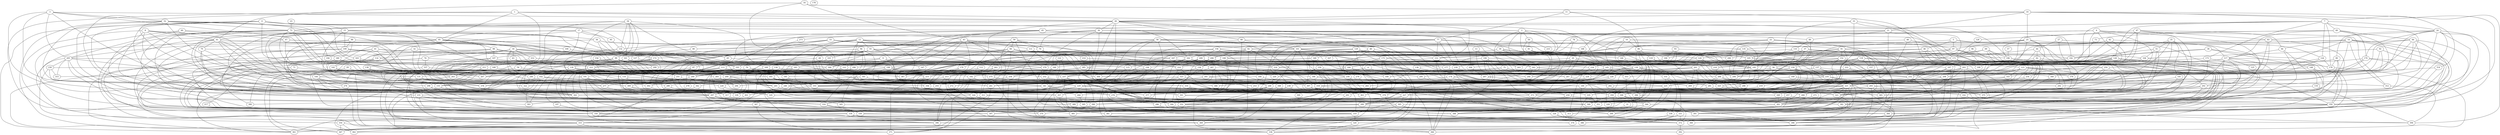 strict graph "gnp_random_graph(400,0.015)" {
0;
1;
2;
3;
4;
5;
6;
7;
8;
9;
10;
11;
12;
13;
14;
15;
16;
17;
18;
19;
20;
21;
22;
23;
24;
25;
26;
27;
28;
29;
30;
31;
32;
33;
34;
35;
36;
37;
38;
39;
40;
41;
42;
43;
44;
45;
46;
47;
48;
49;
50;
51;
52;
53;
54;
55;
56;
57;
58;
59;
60;
61;
62;
63;
64;
65;
66;
67;
68;
69;
70;
71;
72;
73;
74;
75;
76;
77;
78;
79;
80;
81;
82;
83;
84;
85;
86;
87;
88;
89;
90;
91;
92;
93;
94;
95;
96;
97;
98;
99;
100;
101;
102;
103;
104;
105;
106;
107;
108;
109;
110;
111;
112;
113;
114;
115;
116;
117;
118;
119;
120;
121;
122;
123;
124;
125;
126;
127;
128;
129;
130;
131;
132;
133;
134;
135;
136;
137;
138;
139;
140;
141;
142;
143;
144;
145;
146;
147;
148;
149;
150;
151;
152;
153;
154;
155;
156;
157;
158;
159;
160;
161;
162;
163;
164;
165;
166;
167;
168;
169;
170;
171;
172;
173;
174;
175;
176;
177;
178;
179;
180;
181;
182;
183;
184;
185;
186;
187;
188;
189;
190;
191;
192;
193;
194;
195;
196;
197;
198;
199;
200;
201;
202;
203;
204;
205;
206;
207;
208;
209;
210;
211;
212;
213;
214;
215;
216;
217;
218;
219;
220;
221;
222;
223;
224;
225;
226;
227;
228;
229;
230;
231;
232;
233;
234;
235;
236;
237;
238;
239;
240;
241;
242;
243;
244;
245;
246;
247;
248;
249;
250;
251;
252;
253;
254;
255;
256;
257;
258;
259;
260;
261;
262;
263;
264;
265;
266;
267;
268;
269;
270;
271;
272;
273;
274;
275;
276;
277;
278;
279;
280;
281;
282;
283;
284;
285;
286;
287;
288;
289;
290;
291;
292;
293;
294;
295;
296;
297;
298;
299;
300;
301;
302;
303;
304;
305;
306;
307;
308;
309;
310;
311;
312;
313;
314;
315;
316;
317;
318;
319;
320;
321;
322;
323;
324;
325;
326;
327;
328;
329;
330;
331;
332;
333;
334;
335;
336;
337;
338;
339;
340;
341;
342;
343;
344;
345;
346;
347;
348;
349;
350;
351;
352;
353;
354;
355;
356;
357;
358;
359;
360;
361;
362;
363;
364;
365;
366;
367;
368;
369;
370;
371;
372;
373;
374;
375;
376;
377;
378;
379;
380;
381;
382;
383;
384;
385;
386;
387;
388;
389;
390;
391;
392;
393;
394;
395;
396;
397;
398;
399;
0 -- 161  [is_available=True, prob="1.0"];
0 -- 162  [is_available=True, prob="0.535656143039"];
0 -- 196  [is_available=True, prob="0.370843154913"];
0 -- 289  [is_available=True, prob="0.331296385799"];
0 -- 361  [is_available=True, prob="0.797617072117"];
0 -- 45  [is_available=True, prob="0.927201790088"];
0 -- 15  [is_available=True, prob="1.0"];
0 -- 356  [is_available=True, prob="0.274618769885"];
0 -- 316  [is_available=True, prob="0.553152959201"];
0 -- 317  [is_available=True, prob="0.578761350118"];
1 -- 358  [is_available=True, prob="1.0"];
1 -- 85  [is_available=True, prob="0.879244005"];
1 -- 343  [is_available=True, prob="0.708305149064"];
1 -- 153  [is_available=True, prob="0.06283868016"];
1 -- 26  [is_available=True, prob="0.900848719246"];
1 -- 380  [is_available=True, prob="0.133842869326"];
2 -- 195  [is_available=True, prob="0.710201206913"];
2 -- 327  [is_available=True, prob="0.593177185096"];
2 -- 75  [is_available=True, prob="1.0"];
2 -- 177  [is_available=True, prob="0.720854154175"];
2 -- 50  [is_available=True, prob="0.730349051402"];
2 -- 183  [is_available=True, prob="0.405262182243"];
2 -- 184  [is_available=True, prob="0.353587310505"];
2 -- 331  [is_available=True, prob="1.0"];
2 -- 346  [is_available=True, prob="0.415060855665"];
3 -- 297  [is_available=True, prob="0.0701515446953"];
3 -- 267  [is_available=True, prob="0.313261377336"];
3 -- 205  [is_available=True, prob="0.67573773391"];
3 -- 52  [is_available=True, prob="0.176105676555"];
3 -- 377  [is_available=True, prob="0.0859771420545"];
3 -- 26  [is_available=True, prob="1.0"];
3 -- 284  [is_available=True, prob="0.390135741986"];
4 -- 225  [is_available=True, prob="1.0"];
4 -- 355  [is_available=True, prob="1.0"];
4 -- 132  [is_available=True, prob="0.543493173425"];
4 -- 199  [is_available=True, prob="1.0"];
4 -- 312  [is_available=True, prob="0.12538426933"];
4 -- 153  [is_available=True, prob="0.765907783438"];
4 -- 58  [is_available=True, prob="1.0"];
4 -- 186  [is_available=True, prob="0.155728575169"];
5 -- 97  [is_available=True, prob="0.672719395907"];
5 -- 195  [is_available=True, prob="0.796655616566"];
5 -- 124  [is_available=True, prob="1.0"];
5 -- 46  [is_available=True, prob="0.760229755825"];
5 -- 391  [is_available=True, prob="0.886969226974"];
6 -- 241  [is_available=True, prob="0.389984831584"];
6 -- 174  [is_available=True, prob="0.0447637689808"];
7 -- 128  [is_available=True, prob="0.343619621272"];
7 -- 240  [is_available=True, prob="0.703132243338"];
7 -- 188  [is_available=True, prob="0.122453495027"];
7 -- 173  [is_available=True, prob="1.0"];
7 -- 176  [is_available=True, prob="0.482752610273"];
7 -- 49  [is_available=True, prob="0.148328672084"];
7 -- 307  [is_available=True, prob="0.632240352658"];
7 -- 24  [is_available=True, prob="0.920132106492"];
7 -- 124  [is_available=True, prob="1.0"];
8 -- 131  [is_available=True, prob="0.475136487592"];
8 -- 264  [is_available=True, prob="1.0"];
8 -- 297  [is_available=True, prob="0.96378883712"];
8 -- 334  [is_available=True, prob="1.0"];
8 -- 306  [is_available=True, prob="0.923607836922"];
8 -- 275  [is_available=True, prob="1.0"];
8 -- 61  [is_available=True, prob="0.674872286859"];
9 -- 281  [is_available=True, prob="1.0"];
9 -- 266  [is_available=True, prob="0.897564014575"];
9 -- 147  [is_available=True, prob="1.0"];
9 -- 223  [is_available=True, prob="0.1504304618"];
10 -- 351  [is_available=True, prob="0.279212983014"];
10 -- 203  [is_available=True, prob="1.0"];
10 -- 294  [is_available=True, prob="0.610802357978"];
10 -- 86  [is_available=True, prob="0.953435876889"];
10 -- 303  [is_available=True, prob="1.0"];
11 -- 26  [is_available=True, prob="1.0"];
11 -- 203  [is_available=True, prob="0.508210291378"];
11 -- 77  [is_available=True, prob="1.0"];
11 -- 86  [is_available=True, prob="0.585833630467"];
12 -- 261  [is_available=True, prob="1.0"];
12 -- 262  [is_available=True, prob="0.265106896029"];
12 -- 296  [is_available=True, prob="0.826828880956"];
12 -- 171  [is_available=True, prob="0.256350071313"];
12 -- 370  [is_available=True, prob="0.665794070587"];
12 -- 369  [is_available=True, prob="1.0"];
12 -- 82  [is_available=True, prob="0.479183478844"];
12 -- 55  [is_available=True, prob="0.357096466432"];
12 -- 121  [is_available=True, prob="1.0"];
12 -- 318  [is_available=True, prob="0.347930511387"];
13 -- 272  [is_available=True, prob="0.303195217103"];
13 -- 106  [is_available=True, prob="0.865509039488"];
14 -- 64  [is_available=True, prob="0.697092274215"];
14 -- 167  [is_available=True, prob="0.656953675451"];
14 -- 398  [is_available=True, prob="0.141891020089"];
14 -- 208  [is_available=True, prob="0.50464497756"];
14 -- 370  [is_available=True, prob="0.20776865222"];
14 -- 308  [is_available=True, prob="1.0"];
14 -- 312  [is_available=True, prob="0.906533215132"];
14 -- 285  [is_available=True, prob="0.99426067137"];
14 -- 350  [is_available=True, prob="1.0"];
15 -- 36  [is_available=True, prob="0.302646594596"];
15 -- 298  [is_available=True, prob="0.702145323941"];
15 -- 139  [is_available=True, prob="0.937948187027"];
15 -- 109  [is_available=True, prob="0.449123422539"];
15 -- 237  [is_available=True, prob="0.0682540231914"];
15 -- 276  [is_available=True, prob="1.0"];
15 -- 324  [is_available=True, prob="1.0"];
15 -- 255  [is_available=True, prob="1.0"];
16 -- 43  [is_available=True, prob="0.107141507817"];
16 -- 266  [is_available=True, prob="0.837888654958"];
16 -- 19  [is_available=True, prob="1.0"];
16 -- 61  [is_available=True, prob="1.0"];
17 -- 138  [is_available=True, prob="0.521211340332"];
17 -- 276  [is_available=True, prob="0.0457033678957"];
17 -- 374  [is_available=True, prob="0.927616430894"];
17 -- 218  [is_available=True, prob="0.433458590212"];
17 -- 155  [is_available=True, prob="0.313954706772"];
17 -- 58  [is_available=True, prob="0.727758126907"];
17 -- 95  [is_available=True, prob="0.223505021048"];
18 -- 164  [is_available=True, prob="1.0"];
18 -- 244  [is_available=True, prob="0.605094428053"];
18 -- 348  [is_available=True, prob="0.487362446947"];
18 -- 74  [is_available=True, prob="0.439552967625"];
18 -- 206  [is_available=True, prob="0.905812056054"];
18 -- 367  [is_available=True, prob="0.979333542754"];
18 -- 240  [is_available=True, prob="0.194103922539"];
18 -- 212  [is_available=True, prob="0.726006482194"];
18 -- 217  [is_available=True, prob="1.0"];
18 -- 220  [is_available=True, prob="0.953485463177"];
18 -- 63  [is_available=True, prob="0.125487196307"];
19 -- 394  [is_available=True, prob="1.0"];
19 -- 21  [is_available=True, prob="0.226427350448"];
19 -- 25  [is_available=True, prob="0.646646725262"];
19 -- 26  [is_available=True, prob="1.0"];
19 -- 314  [is_available=True, prob="1.0"];
19 -- 382  [is_available=True, prob="0.582978847412"];
20 -- 224  [is_available=True, prob="0.505689794583"];
20 -- 198  [is_available=True, prob="0.438547478767"];
20 -- 238  [is_available=True, prob="0.356367058404"];
20 -- 306  [is_available=True, prob="1.0"];
20 -- 56  [is_available=True, prob="0.957042067455"];
20 -- 255  [is_available=True, prob="0.972444039453"];
21 -- 192  [is_available=True, prob="1.0"];
21 -- 162  [is_available=True, prob="1.0"];
21 -- 294  [is_available=True, prob="0.900020509324"];
21 -- 266  [is_available=True, prob="0.391566996392"];
21 -- 341  [is_available=True, prob="1.0"];
21 -- 89  [is_available=True, prob="0.878176044815"];
22 -- 193  [is_available=True, prob="0.482360188135"];
22 -- 290  [is_available=True, prob="0.462645296827"];
22 -- 174  [is_available=True, prob="0.586204265845"];
22 -- 82  [is_available=True, prob="0.650618598602"];
22 -- 157  [is_available=True, prob="0.962349353802"];
22 -- 286  [is_available=True, prob="0.0945362978631"];
22 -- 159  [is_available=True, prob="1.0"];
23 -- 72  [is_available=True, prob="1.0"];
24 -- 384  [is_available=True, prob="0.204662841419"];
24 -- 227  [is_available=True, prob="0.888735363224"];
24 -- 170  [is_available=True, prob="0.872139925409"];
24 -- 274  [is_available=True, prob="0.0679234169276"];
24 -- 83  [is_available=True, prob="1.0"];
24 -- 90  [is_available=True, prob="0.624768154248"];
24 -- 349  [is_available=True, prob="0.849595810796"];
24 -- 350  [is_available=True, prob="1.0"];
24 -- 351  [is_available=True, prob="0.302596055817"];
25 -- 97  [is_available=True, prob="1.0"];
25 -- 196  [is_available=True, prob="0.810574493458"];
25 -- 232  [is_available=True, prob="0.420019395076"];
25 -- 332  [is_available=True, prob="0.246208396125"];
25 -- 146  [is_available=True, prob="1.0"];
25 -- 249  [is_available=True, prob="0.986836363238"];
25 -- 382  [is_available=True, prob="0.409865146581"];
26 -- 68  [is_available=True, prob="1.0"];
26 -- 40  [is_available=True, prob="0.914657843762"];
26 -- 356  [is_available=True, prob="0.642553518864"];
26 -- 364  [is_available=True, prob="0.250417511183"];
26 -- 335  [is_available=True, prob="0.820544262827"];
26 -- 145  [is_available=True, prob="0.763607817675"];
26 -- 281  [is_available=True, prob="1.0"];
26 -- 61  [is_available=True, prob="1.0"];
26 -- 30  [is_available=True, prob="0.80585173194"];
27 -- 44  [is_available=True, prob="1.0"];
27 -- 117  [is_available=True, prob="0.732942627352"];
27 -- 390  [is_available=True, prob="0.525457814169"];
28 -- 113  [is_available=True, prob="0.360716397201"];
28 -- 307  [is_available=True, prob="0.466818444223"];
28 -- 261  [is_available=True, prob="1.0"];
29 -- 283  [is_available=True, prob="0.513775597952"];
29 -- 267  [is_available=True, prob="0.515152596065"];
29 -- 358  [is_available=True, prob="0.313504331175"];
30 -- 70  [is_available=True, prob="0.219971191978"];
30 -- 171  [is_available=True, prob="1.0"];
30 -- 237  [is_available=True, prob="0.74302118866"];
30 -- 270  [is_available=True, prob="1.0"];
30 -- 273  [is_available=True, prob="0.309218021875"];
30 -- 86  [is_available=True, prob="1.0"];
30 -- 249  [is_available=True, prob="0.636809711781"];
30 -- 89  [is_available=True, prob="0.469282515225"];
31 -- 370  [is_available=True, prob="0.181180195155"];
32 -- 155  [is_available=True, prob="0.985126380419"];
32 -- 237  [is_available=True, prob="0.990566927281"];
32 -- 127  [is_available=True, prob="0.475807258204"];
33 -- 385  [is_available=True, prob="0.216301688534"];
33 -- 363  [is_available=True, prob="0.36577228127"];
33 -- 277  [is_available=True, prob="1.0"];
33 -- 45  [is_available=True, prob="1.0"];
33 -- 143  [is_available=True, prob="0.755614378982"];
34 -- 65  [is_available=True, prob="1.0"];
34 -- 99  [is_available=True, prob="0.871680250193"];
34 -- 132  [is_available=True, prob="0.646273227181"];
34 -- 165  [is_available=True, prob="0.0728143878638"];
34 -- 72  [is_available=True, prob="0.701098526709"];
34 -- 169  [is_available=True, prob="0.64861164097"];
34 -- 387  [is_available=True, prob="0.318566979959"];
34 -- 341  [is_available=True, prob="0.067681543119"];
34 -- 329  [is_available=True, prob="1.0"];
35 -- 259  [is_available=True, prob="0.166410682356"];
35 -- 264  [is_available=True, prob="0.756029109099"];
35 -- 141  [is_available=True, prob="0.325319267784"];
35 -- 51  [is_available=True, prob="0.47110335676"];
35 -- 349  [is_available=True, prob="0.751001498989"];
35 -- 159  [is_available=True, prob="0.358571466627"];
36 -- 101  [is_available=True, prob="1.0"];
36 -- 231  [is_available=True, prob="0.80490932148"];
36 -- 270  [is_available=True, prob="0.501210008551"];
36 -- 186  [is_available=True, prob="0.973587695522"];
36 -- 188  [is_available=True, prob="0.263278599721"];
37 -- 128  [is_available=True, prob="0.0200473549764"];
37 -- 195  [is_available=True, prob="0.893521216227"];
37 -- 202  [is_available=True, prob="0.833863639492"];
37 -- 151  [is_available=True, prob="0.082977676738"];
37 -- 333  [is_available=True, prob="0.0667394836775"];
37 -- 243  [is_available=True, prob="0.300169460376"];
37 -- 247  [is_available=True, prob="0.451972864639"];
38 -- 56  [is_available=True, prob="1.0"];
38 -- 192  [is_available=True, prob="0.378555550873"];
38 -- 148  [is_available=True, prob="1.0"];
38 -- 313  [is_available=True, prob="0.550654894774"];
39 -- 120  [is_available=True, prob="0.176686789232"];
39 -- 249  [is_available=True, prob="0.561106535457"];
39 -- 227  [is_available=True, prob="0.765272406857"];
39 -- 244  [is_available=True, prob="0.0676871100378"];
39 -- 235  [is_available=True, prob="0.398067037005"];
40 -- 166  [is_available=True, prob="1.0"];
40 -- 140  [is_available=True, prob="0.815915917668"];
40 -- 175  [is_available=True, prob="0.997711749728"];
40 -- 338  [is_available=True, prob="0.502573577262"];
40 -- 245  [is_available=True, prob="0.0752644907959"];
40 -- 153  [is_available=True, prob="0.287930849642"];
41 -- 163  [is_available=True, prob="0.582760329085"];
41 -- 167  [is_available=True, prob="0.304683259359"];
41 -- 266  [is_available=True, prob="0.783035149491"];
41 -- 313  [is_available=True, prob="0.111870108472"];
41 -- 249  [is_available=True, prob="1.0"];
41 -- 380  [is_available=True, prob="0.318111102497"];
42 -- 304  [is_available=True, prob="0.410796811914"];
42 -- 376  [is_available=True, prob="1.0"];
42 -- 218  [is_available=True, prob="0.861142239281"];
42 -- 91  [is_available=True, prob="1.0"];
43 -- 272  [is_available=True, prob="1.0"];
43 -- 290  [is_available=True, prob="1.0"];
43 -- 387  [is_available=True, prob="0.624414000006"];
43 -- 324  [is_available=True, prob="0.818853789792"];
43 -- 111  [is_available=True, prob="0.469711088515"];
43 -- 345  [is_available=True, prob="0.994831118099"];
43 -- 281  [is_available=True, prob="1.0"];
43 -- 316  [is_available=True, prob="0.316358020107"];
44 -- 321  [is_available=True, prob="0.842497141518"];
44 -- 364  [is_available=True, prob="0.459059673031"];
44 -- 171  [is_available=True, prob="0.545319922303"];
44 -- 62  [is_available=True, prob="0.909906011986"];
45 -- 195  [is_available=True, prob="0.689315550576"];
45 -- 260  [is_available=True, prob="0.787321434889"];
45 -- 294  [is_available=True, prob="1.0"];
45 -- 204  [is_available=True, prob="0.354351796349"];
45 -- 77  [is_available=True, prob="0.659736414336"];
45 -- 276  [is_available=True, prob="0.880854962362"];
45 -- 87  [is_available=True, prob="0.366729577399"];
45 -- 346  [is_available=True, prob="1.0"];
46 -- 352  [is_available=True, prob="0.687554624543"];
46 -- 290  [is_available=True, prob="1.0"];
46 -- 105  [is_available=True, prob="0.071255274685"];
46 -- 234  [is_available=True, prob="0.182335222181"];
46 -- 335  [is_available=True, prob="0.65090999614"];
46 -- 123  [is_available=True, prob="0.983935817747"];
47 -- 64  [is_available=True, prob="0.446837471864"];
47 -- 143  [is_available=True, prob="0.715877190821"];
47 -- 83  [is_available=True, prob="1.0"];
47 -- 244  [is_available=True, prob="0.217716152876"];
47 -- 220  [is_available=True, prob="0.708994300181"];
47 -- 317  [is_available=True, prob="0.56272707149"];
47 -- 126  [is_available=True, prob="0.978823160568"];
48 -- 97  [is_available=True, prob="0.513216296669"];
48 -- 189  [is_available=True, prob="1.0"];
48 -- 193  [is_available=True, prob="0.382708209092"];
49 -- 73  [is_available=True, prob="0.275727290727"];
49 -- 170  [is_available=True, prob="0.699829057702"];
49 -- 210  [is_available=True, prob="0.702886091261"];
49 -- 84  [is_available=True, prob="0.784755831058"];
49 -- 117  [is_available=True, prob="0.0764441490319"];
49 -- 221  [is_available=True, prob="0.364901783517"];
50 -- 328  [is_available=True, prob="0.389216170887"];
50 -- 81  [is_available=True, prob="0.308237699111"];
50 -- 233  [is_available=True, prob="0.345824081897"];
51 -- 104  [is_available=True, prob="1.0"];
51 -- 192  [is_available=True, prob="0.34649256959"];
51 -- 260  [is_available=True, prob="0.695070578909"];
51 -- 365  [is_available=True, prob="0.495013977093"];
52 -- 194  [is_available=True, prob="0.0553050205143"];
52 -- 72  [is_available=True, prob="0.56442421936"];
52 -- 362  [is_available=True, prob="0.593180389463"];
52 -- 163  [is_available=True, prob="0.587091674949"];
52 -- 341  [is_available=True, prob="0.896842135772"];
52 -- 246  [is_available=True, prob="0.50237589077"];
52 -- 220  [is_available=True, prob="0.85740707921"];
52 -- 373  [is_available=True, prob="1.0"];
53 -- 70  [is_available=True, prob="0.442204680783"];
53 -- 136  [is_available=True, prob="0.893128096709"];
53 -- 329  [is_available=True, prob="1.0"];
53 -- 270  [is_available=True, prob="0.53123730402"];
53 -- 304  [is_available=True, prob="0.987061975286"];
53 -- 361  [is_available=True, prob="1.0"];
53 -- 378  [is_available=True, prob="0.400324276392"];
53 -- 287  [is_available=True, prob="1.0"];
54 -- 333  [is_available=True, prob="0.368362419357"];
54 -- 110  [is_available=True, prob="0.973065170818"];
55 -- 324  [is_available=True, prob="0.755165751903"];
55 -- 295  [is_available=True, prob="0.486282903416"];
55 -- 393  [is_available=True, prob="0.118770492527"];
55 -- 107  [is_available=True, prob="1.0"];
55 -- 272  [is_available=True, prob="0.815799809063"];
55 -- 146  [is_available=True, prob="0.342192830343"];
55 -- 318  [is_available=True, prob="1.0"];
55 -- 159  [is_available=True, prob="1.0"];
56 -- 294  [is_available=True, prob="0.477771077074"];
56 -- 295  [is_available=True, prob="0.961133871581"];
56 -- 235  [is_available=True, prob="1.0"];
56 -- 246  [is_available=True, prob="0.151976849406"];
56 -- 281  [is_available=True, prob="1.0"];
56 -- 376  [is_available=True, prob="1.0"];
56 -- 185  [is_available=True, prob="0.895876043819"];
57 -- 196  [is_available=True, prob="1.0"];
58 -- 320  [is_available=True, prob="1.0"];
58 -- 225  [is_available=True, prob="1.0"];
58 -- 297  [is_available=True, prob="1.0"];
58 -- 302  [is_available=True, prob="1.0"];
58 -- 80  [is_available=True, prob="0.23048708424"];
58 -- 307  [is_available=True, prob="0.593036663632"];
58 -- 247  [is_available=True, prob="0.654218137002"];
59 -- 66  [is_available=True, prob="0.351829021495"];
59 -- 70  [is_available=True, prob="0.430106658112"];
59 -- 263  [is_available=True, prob="0.290023594794"];
59 -- 242  [is_available=True, prob="0.302251041044"];
59 -- 210  [is_available=True, prob="0.79421119729"];
59 -- 341  [is_available=True, prob="0.0546304687843"];
59 -- 182  [is_available=True, prob="0.861160089023"];
59 -- 155  [is_available=True, prob="0.738098389633"];
60 -- 296  [is_available=True, prob="0.478857472257"];
60 -- 67  [is_available=True, prob="1.0"];
60 -- 205  [is_available=True, prob="0.796391784918"];
60 -- 397  [is_available=True, prob="1.0"];
61 -- 144  [is_available=True, prob="1.0"];
61 -- 228  [is_available=True, prob="0.210175303066"];
61 -- 374  [is_available=True, prob="0.876601411813"];
61 -- 79  [is_available=True, prob="0.906967963877"];
61 -- 244  [is_available=True, prob="0.539432249922"];
61 -- 373  [is_available=True, prob="0.750902503823"];
61 -- 182  [is_available=True, prob="0.258822748914"];
61 -- 372  [is_available=True, prob="0.841227182645"];
61 -- 303  [is_available=True, prob="1.0"];
62 -- 288  [is_available=True, prob="0.0892023529724"];
62 -- 226  [is_available=True, prob="0.874756780384"];
62 -- 139  [is_available=True, prob="0.319894481261"];
62 -- 333  [is_available=True, prob="0.75448520854"];
63 -- 193  [is_available=True, prob="0.468274162259"];
63 -- 253  [is_available=True, prob="1.0"];
64 -- 388  [is_available=True, prob="0.786175638569"];
64 -- 116  [is_available=True, prob="1.0"];
64 -- 117  [is_available=True, prob="1.0"];
65 -- 240  [is_available=True, prob="0.594481313233"];
65 -- 195  [is_available=True, prob="0.549817041959"];
66 -- 327  [is_available=True, prob="0.918837525804"];
66 -- 147  [is_available=True, prob="0.770961637254"];
66 -- 213  [is_available=True, prob="1.0"];
66 -- 214  [is_available=True, prob="0.927820601717"];
66 -- 311  [is_available=True, prob="1.0"];
66 -- 121  [is_available=True, prob="0.192050884963"];
66 -- 282  [is_available=True, prob="0.0526415956029"];
66 -- 285  [is_available=True, prob="0.226107972079"];
67 -- 100  [is_available=True, prob="1.0"];
67 -- 267  [is_available=True, prob="1.0"];
67 -- 158  [is_available=True, prob="0.862249674068"];
67 -- 231  [is_available=True, prob="0.88229974467"];
68 -- 377  [is_available=True, prob="0.168532388306"];
68 -- 236  [is_available=True, prob="0.274219888352"];
68 -- 101  [is_available=True, prob="1.0"];
68 -- 239  [is_available=True, prob="0.997932747294"];
69 -- 196  [is_available=True, prob="0.729539031268"];
69 -- 391  [is_available=True, prob="0.420317951107"];
69 -- 171  [is_available=True, prob="0.78418649261"];
69 -- 206  [is_available=True, prob="1.0"];
69 -- 115  [is_available=True, prob="0.623866543219"];
69 -- 373  [is_available=True, prob="0.0355892311901"];
69 -- 254  [is_available=True, prob="0.486601219018"];
70 -- 370  [is_available=True, prob="1.0"];
70 -- 122  [is_available=True, prob="0.727534423139"];
70 -- 349  [is_available=True, prob="0.830846214569"];
71 -- 249  [is_available=True, prob="0.266661072455"];
71 -- 396  [is_available=True, prob="0.941094140191"];
72 -- 198  [is_available=True, prob="0.0875375955419"];
72 -- 395  [is_available=True, prob="0.238325730982"];
72 -- 108  [is_available=True, prob="1.0"];
72 -- 258  [is_available=True, prob="0.39704577317"];
72 -- 317  [is_available=True, prob="0.0935813094542"];
72 -- 339  [is_available=True, prob="0.853668371357"];
72 -- 85  [is_available=True, prob="1.0"];
72 -- 316  [is_available=True, prob="1.0"];
72 -- 253  [is_available=True, prob="0.375927047184"];
72 -- 213  [is_available=True, prob="0.0747673963656"];
73 -- 242  [is_available=True, prob="0.809127794761"];
74 -- 337  [is_available=True, prob="0.0125072694016"];
74 -- 236  [is_available=True, prob="0.6659474585"];
74 -- 330  [is_available=True, prob="0.584927210271"];
74 -- 386  [is_available=True, prob="0.57791087118"];
75 -- 241  [is_available=True, prob="0.420647864286"];
75 -- 200  [is_available=True, prob="0.994952615372"];
75 -- 208  [is_available=True, prob="1.0"];
75 -- 232  [is_available=True, prob="0.848533795889"];
75 -- 252  [is_available=True, prob="1.0"];
75 -- 351  [is_available=True, prob="1.0"];
76 -- 397  [is_available=True, prob="1.0"];
76 -- 366  [is_available=True, prob="0.610082227999"];
76 -- 166  [is_available=True, prob="0.978794959213"];
76 -- 215  [is_available=True, prob="1.0"];
77 -- 324  [is_available=True, prob="0.498391084294"];
77 -- 135  [is_available=True, prob="1.0"];
77 -- 238  [is_available=True, prob="0.602331633433"];
77 -- 239  [is_available=True, prob="0.698932082433"];
77 -- 242  [is_available=True, prob="0.0959868728748"];
77 -- 153  [is_available=True, prob="1.0"];
77 -- 156  [is_available=True, prob="0.812921751732"];
78 -- 377  [is_available=True, prob="0.176019791255"];
78 -- 91  [is_available=True, prob="0.510023592051"];
78 -- 101  [is_available=True, prob="1.0"];
78 -- 215  [is_available=True, prob="0.215762576141"];
79 -- 383  [is_available=True, prob="0.401893280737"];
79 -- 343  [is_available=True, prob="0.379041537509"];
79 -- 180  [is_available=True, prob="1.0"];
79 -- 277  [is_available=True, prob="0.820890042147"];
80 -- 127  [is_available=True, prob="1.0"];
81 -- 376  [is_available=True, prob="0.872754829103"];
81 -- 105  [is_available=True, prob="0.321920128614"];
81 -- 283  [is_available=True, prob="0.150097599032"];
81 -- 306  [is_available=True, prob="0.469634533428"];
82 -- 325  [is_available=True, prob="1.0"];
82 -- 108  [is_available=True, prob="0.97200619073"];
82 -- 206  [is_available=True, prob="0.775555953049"];
82 -- 369  [is_available=True, prob="0.208209107031"];
82 -- 318  [is_available=True, prob="0.798246252717"];
82 -- 191  [is_available=True, prob="0.0875516295346"];
83 -- 135  [is_available=True, prob="0.0767812143885"];
83 -- 244  [is_available=True, prob="0.697089765574"];
83 -- 247  [is_available=True, prob="0.690645203265"];
83 -- 381  [is_available=True, prob="1.0"];
84 -- 353  [is_available=True, prob="1.0"];
84 -- 293  [is_available=True, prob="1.0"];
84 -- 202  [is_available=True, prob="1.0"];
84 -- 207  [is_available=True, prob="0.761610611874"];
84 -- 383  [is_available=True, prob="0.736471683054"];
84 -- 350  [is_available=True, prob="0.715991894627"];
84 -- 101  [is_available=True, prob="0.67378896169"];
85 -- 98  [is_available=True, prob="0.711242392867"];
85 -- 389  [is_available=True, prob="0.537205197533"];
85 -- 166  [is_available=True, prob="0.653293817213"];
85 -- 172  [is_available=True, prob="0.162350413697"];
85 -- 205  [is_available=True, prob="0.842061541947"];
85 -- 142  [is_available=True, prob="0.766235980256"];
85 -- 145  [is_available=True, prob="1.0"];
86 -- 235  [is_available=True, prob="0.347592340028"];
86 -- 269  [is_available=True, prob="0.191467742681"];
86 -- 368  [is_available=True, prob="0.929935019603"];
86 -- 119  [is_available=True, prob="1.0"];
86 -- 330  [is_available=True, prob="0.0638559136651"];
87 -- 110  [is_available=True, prob="0.862185955413"];
87 -- 362  [is_available=True, prob="1.0"];
87 -- 260  [is_available=True, prob="0.711394228389"];
87 -- 102  [is_available=True, prob="1.0"];
88 -- 322  [is_available=True, prob="0.847167672376"];
88 -- 104  [is_available=True, prob="0.34829868974"];
88 -- 109  [is_available=True, prob="0.0822152051206"];
88 -- 177  [is_available=True, prob="0.947993947109"];
88 -- 180  [is_available=True, prob="0.915105048159"];
88 -- 349  [is_available=True, prob="0.990440058959"];
89 -- 318  [is_available=True, prob="0.0676839237874"];
89 -- 133  [is_available=True, prob="1.0"];
90 -- 176  [is_available=True, prob="1.0"];
90 -- 292  [is_available=True, prob="1.0"];
90 -- 390  [is_available=True, prob="0.160253448579"];
90 -- 287  [is_available=True, prob="0.821683006973"];
91 -- 321  [is_available=True, prob="0.455662091115"];
91 -- 166  [is_available=True, prob="1.0"];
91 -- 359  [is_available=True, prob="1.0"];
91 -- 232  [is_available=True, prob="1.0"];
91 -- 108  [is_available=True, prob="1.0"];
91 -- 365  [is_available=True, prob="0.0263987650251"];
91 -- 175  [is_available=True, prob="0.134172206502"];
91 -- 152  [is_available=True, prob="0.18389475038"];
91 -- 120  [is_available=True, prob="1.0"];
91 -- 316  [is_available=True, prob="0.616243007711"];
91 -- 253  [is_available=True, prob="0.337569394855"];
92 -- 104  [is_available=True, prob="1.0"];
92 -- 208  [is_available=True, prob="0.432952949897"];
92 -- 382  [is_available=True, prob="0.373738790642"];
92 -- 247  [is_available=True, prob="1.0"];
93 -- 216  [is_available=True, prob="0.26833320444"];
93 -- 243  [is_available=True, prob="0.425090995048"];
93 -- 294  [is_available=True, prob="0.260432016874"];
93 -- 190  [is_available=True, prob="0.483401225002"];
94 -- 304  [is_available=True, prob="0.230896113572"];
94 -- 355  [is_available=True, prob="0.868553354957"];
94 -- 172  [is_available=True, prob="1.0"];
94 -- 341  [is_available=True, prob="1.0"];
94 -- 103  [is_available=True, prob="0.503016028024"];
95 -- 132  [is_available=True, prob="0.337953699126"];
96 -- 171  [is_available=True, prob="0.755271936225"];
96 -- 221  [is_available=True, prob="1.0"];
97 -- 105  [is_available=True, prob="1.0"];
97 -- 398  [is_available=True, prob="0.823867764099"];
97 -- 218  [is_available=True, prob="0.712058663053"];
97 -- 251  [is_available=True, prob="0.664706126873"];
97 -- 286  [is_available=True, prob="0.195706056968"];
97 -- 383  [is_available=True, prob="0.813678788104"];
98 -- 105  [is_available=True, prob="0.0214818325726"];
98 -- 107  [is_available=True, prob="0.887312447712"];
98 -- 114  [is_available=True, prob="0.731297873706"];
98 -- 121  [is_available=True, prob="0.619917232147"];
98 -- 347  [is_available=True, prob="1.0"];
99 -- 224  [is_available=True, prob="0.144892134735"];
99 -- 256  [is_available=True, prob="0.550668900487"];
99 -- 227  [is_available=True, prob="1.0"];
99 -- 168  [is_available=True, prob="1.0"];
99 -- 139  [is_available=True, prob="0.315953469818"];
99 -- 226  [is_available=True, prob="0.331713418929"];
99 -- 144  [is_available=True, prob="0.955043572285"];
99 -- 115  [is_available=True, prob="0.68615726672"];
99 -- 299  [is_available=True, prob="0.688495647794"];
99 -- 382  [is_available=True, prob="0.432623701449"];
100 -- 192  [is_available=True, prob="1.0"];
101 -- 256  [is_available=True, prob="0.31100753581"];
101 -- 130  [is_available=True, prob="1.0"];
101 -- 339  [is_available=True, prob="0.651210142559"];
101 -- 290  [is_available=True, prob="1.0"];
101 -- 268  [is_available=True, prob="1.0"];
101 -- 162  [is_available=True, prob="0.823625795838"];
101 -- 248  [is_available=True, prob="1.0"];
101 -- 275  [is_available=True, prob="1.0"];
101 -- 216  [is_available=True, prob="1.0"];
102 -- 229  [is_available=True, prob="0.265172860408"];
102 -- 393  [is_available=True, prob="1.0"];
102 -- 333  [is_available=True, prob="0.974916264504"];
102 -- 277  [is_available=True, prob="1.0"];
102 -- 155  [is_available=True, prob="0.233390210417"];
102 -- 189  [is_available=True, prob="0.61205682269"];
103 -- 169  [is_available=True, prob="0.182379353955"];
103 -- 266  [is_available=True, prob="0.317680446846"];
103 -- 345  [is_available=True, prob="0.137262659246"];
104 -- 136  [is_available=True, prob="0.636960806918"];
104 -- 284  [is_available=True, prob="0.0670519934455"];
104 -- 397  [is_available=True, prob="1.0"];
104 -- 187  [is_available=True, prob="0.0249437492017"];
105 -- 164  [is_available=True, prob="0.452828500123"];
105 -- 330  [is_available=True, prob="0.721756101499"];
105 -- 204  [is_available=True, prob="0.461631486038"];
106 -- 256  [is_available=True, prob="0.826298751152"];
106 -- 289  [is_available=True, prob="1.0"];
106 -- 259  [is_available=True, prob="0.673034547038"];
106 -- 164  [is_available=True, prob="0.621812655969"];
106 -- 242  [is_available=True, prob="1.0"];
106 -- 373  [is_available=True, prob="1.0"];
106 -- 151  [is_available=True, prob="0.220788432887"];
106 -- 319  [is_available=True, prob="0.405879613029"];
107 -- 304  [is_available=True, prob="0.838779963568"];
107 -- 193  [is_available=True, prob="0.301316212418"];
107 -- 343  [is_available=True, prob="0.603958786238"];
108 -- 324  [is_available=True, prob="0.539401565688"];
108 -- 267  [is_available=True, prob="0.168326278386"];
108 -- 338  [is_available=True, prob="1.0"];
108 -- 145  [is_available=True, prob="0.778769619992"];
108 -- 158  [is_available=True, prob="0.483695949863"];
109 -- 194  [is_available=True, prob="0.880607071685"];
109 -- 387  [is_available=True, prob="0.437044162869"];
109 -- 196  [is_available=True, prob="0.395572799243"];
109 -- 330  [is_available=True, prob="0.028417447809"];
109 -- 171  [is_available=True, prob="0.836483961206"];
109 -- 396  [is_available=True, prob="0.883582693729"];
110 -- 356  [is_available=True, prob="0.57587210075"];
110 -- 357  [is_available=True, prob="0.551008745328"];
110 -- 297  [is_available=True, prob="0.663464704191"];
110 -- 325  [is_available=True, prob="0.767173859798"];
111 -- 160  [is_available=True, prob="0.158438262115"];
111 -- 291  [is_available=True, prob="0.0333574612111"];
111 -- 162  [is_available=True, prob="0.874939644862"];
111 -- 179  [is_available=True, prob="0.781024807626"];
112 -- 369  [is_available=True, prob="0.732597284933"];
112 -- 267  [is_available=True, prob="0.69165257275"];
112 -- 356  [is_available=True, prob="0.709938027213"];
113 -- 131  [is_available=True, prob="0.296148633127"];
113 -- 197  [is_available=True, prob="0.493807229817"];
113 -- 244  [is_available=True, prob="0.100802843931"];
113 -- 277  [is_available=True, prob="1.0"];
113 -- 229  [is_available=True, prob="0.501274102674"];
114 -- 361  [is_available=True, prob="0.848473816467"];
114 -- 274  [is_available=True, prob="1.0"];
114 -- 210  [is_available=True, prob="0.604236508546"];
114 -- 142  [is_available=True, prob="0.470628970978"];
115 -- 342  [is_available=True, prob="0.441594021993"];
116 -- 394  [is_available=True, prob="0.225660340527"];
116 -- 311  [is_available=True, prob="0.948136490226"];
117 -- 160  [is_available=True, prob="1.0"];
117 -- 202  [is_available=True, prob="0.122895877652"];
117 -- 395  [is_available=True, prob="0.219810484463"];
117 -- 365  [is_available=True, prob="0.094318318469"];
117 -- 277  [is_available=True, prob="1.0"];
117 -- 313  [is_available=True, prob="0.0793341355487"];
117 -- 125  [is_available=True, prob="0.898952976776"];
117 -- 350  [is_available=True, prob="0.766584045339"];
118 -- 130  [is_available=True, prob="0.243869804474"];
118 -- 199  [is_available=True, prob="0.64013246122"];
118 -- 176  [is_available=True, prob="0.310304134418"];
118 -- 219  [is_available=True, prob="0.259929185765"];
118 -- 220  [is_available=True, prob="0.418906451202"];
118 -- 157  [is_available=True, prob="0.491053283061"];
118 -- 222  [is_available=True, prob="0.940937238032"];
119 -- 201  [is_available=True, prob="0.604856955845"];
119 -- 187  [is_available=True, prob="0.850851840389"];
119 -- 343  [is_available=True, prob="0.606404596509"];
120 -- 201  [is_available=True, prob="1.0"];
120 -- 266  [is_available=True, prob="0.0791551990911"];
120 -- 268  [is_available=True, prob="0.0209266118145"];
120 -- 121  [is_available=True, prob="0.913055105697"];
120 -- 218  [is_available=True, prob="0.871275357582"];
120 -- 362  [is_available=True, prob="0.572241309992"];
121 -- 297  [is_available=True, prob="0.204349841754"];
121 -- 303  [is_available=True, prob="0.999578729478"];
121 -- 240  [is_available=True, prob="0.295725210832"];
121 -- 181  [is_available=True, prob="0.836577769297"];
121 -- 379  [is_available=True, prob="1.0"];
122 -- 160  [is_available=True, prob="1.0"];
122 -- 321  [is_available=True, prob="0.0893610526515"];
122 -- 286  [is_available=True, prob="0.732264423755"];
123 -- 386  [is_available=True, prob="1.0"];
123 -- 292  [is_available=True, prob="1.0"];
123 -- 325  [is_available=True, prob="1.0"];
123 -- 232  [is_available=True, prob="0.00977855620318"];
123 -- 143  [is_available=True, prob="0.0236403680987"];
123 -- 341  [is_available=True, prob="0.0151086330371"];
123 -- 260  [is_available=True, prob="1.0"];
124 -- 176  [is_available=True, prob="0.15443689306"];
124 -- 255  [is_available=True, prob="0.292299488594"];
124 -- 261  [is_available=True, prob="0.565799199674"];
126 -- 171  [is_available=True, prob="0.834877915488"];
127 -- 378  [is_available=True, prob="0.377993673639"];
127 -- 317  [is_available=True, prob="0.728336991229"];
127 -- 158  [is_available=True, prob="0.876284036141"];
128 -- 258  [is_available=True, prob="0.547346848048"];
128 -- 195  [is_available=True, prob="0.660432255028"];
128 -- 294  [is_available=True, prob="0.755123394511"];
128 -- 203  [is_available=True, prob="0.153677427384"];
128 -- 366  [is_available=True, prob="1.0"];
128 -- 145  [is_available=True, prob="0.270344243456"];
128 -- 275  [is_available=True, prob="0.24627005578"];
128 -- 358  [is_available=True, prob="0.787632566496"];
129 -- 160  [is_available=True, prob="1.0"];
129 -- 288  [is_available=True, prob="0.845369651106"];
129 -- 389  [is_available=True, prob="0.0170353888178"];
129 -- 390  [is_available=True, prob="0.238124587284"];
129 -- 175  [is_available=True, prob="1.0"];
129 -- 368  [is_available=True, prob="0.806024259322"];
129 -- 190  [is_available=True, prob="0.145369576426"];
130 -- 257  [is_available=True, prob="0.577801317589"];
130 -- 226  [is_available=True, prob="0.195336645767"];
130 -- 325  [is_available=True, prob="0.565687433396"];
130 -- 251  [is_available=True, prob="0.391494430654"];
130 -- 229  [is_available=True, prob="0.193791817598"];
131 -- 245  [is_available=True, prob="1.0"];
131 -- 342  [is_available=True, prob="0.675342389682"];
131 -- 301  [is_available=True, prob="1.0"];
132 -- 355  [is_available=True, prob="0.110736894778"];
132 -- 293  [is_available=True, prob="0.902450163324"];
133 -- 322  [is_available=True, prob="0.636529346491"];
133 -- 171  [is_available=True, prob="0.917137571462"];
133 -- 284  [is_available=True, prob="0.286010090421"];
133 -- 153  [is_available=True, prob="1.0"];
134 -- 386  [is_available=True, prob="0.150379130345"];
134 -- 329  [is_available=True, prob="0.623858826773"];
134 -- 245  [is_available=True, prob="0.935387242253"];
134 -- 278  [is_available=True, prob="0.182711605905"];
134 -- 343  [is_available=True, prob="0.41596720293"];
134 -- 185  [is_available=True, prob="0.832894856647"];
134 -- 252  [is_available=True, prob="0.402397512127"];
135 -- 137  [is_available=True, prob="0.381210481201"];
135 -- 270  [is_available=True, prob="0.582303486986"];
135 -- 190  [is_available=True, prob="1.0"];
136 -- 343  [is_available=True, prob="0.858234187595"];
136 -- 207  [is_available=True, prob="0.676713346612"];
137 -- 320  [is_available=True, prob="0.310152997657"];
137 -- 246  [is_available=True, prob="0.00666715337666"];
137 -- 189  [is_available=True, prob="1.0"];
137 -- 182  [is_available=True, prob="0.422076026452"];
138 -- 246  [is_available=True, prob="0.236165863914"];
138 -- 191  [is_available=True, prob="0.845518025757"];
139 -- 322  [is_available=True, prob="0.216104507699"];
139 -- 263  [is_available=True, prob="0.574729084766"];
139 -- 200  [is_available=True, prob="0.659381110092"];
139 -- 251  [is_available=True, prob="0.733736569339"];
140 -- 315  [is_available=True, prob="0.62050337675"];
140 -- 262  [is_available=True, prob="1.0"];
140 -- 358  [is_available=True, prob="0.124761802901"];
140 -- 150  [is_available=True, prob="1.0"];
140 -- 347  [is_available=True, prob="0.113827958698"];
141 -- 282  [is_available=True, prob="0.357778665141"];
141 -- 395  [is_available=True, prob="0.127910867011"];
142 -- 144  [is_available=True, prob="1.0"];
142 -- 155  [is_available=True, prob="0.45253151938"];
142 -- 263  [is_available=True, prob="0.830442278939"];
143 -- 306  [is_available=True, prob="1.0"];
143 -- 155  [is_available=True, prob="0.0157371105357"];
144 -- 389  [is_available=True, prob="0.222281281235"];
144 -- 381  [is_available=True, prob="0.165730674207"];
144 -- 274  [is_available=True, prob="0.899067608899"];
144 -- 346  [is_available=True, prob="0.121174676711"];
145 -- 353  [is_available=True, prob="1.0"];
145 -- 166  [is_available=True, prob="0.157009250483"];
145 -- 208  [is_available=True, prob="0.561327098242"];
145 -- 316  [is_available=True, prob="0.715514720459"];
146 -- 232  [is_available=True, prob="1.0"];
146 -- 359  [is_available=True, prob="0.22403901761"];
147 -- 269  [is_available=True, prob="1.0"];
148 -- 305  [is_available=True, prob="0.857314360004"];
148 -- 399  [is_available=True, prob="0.439625620052"];
148 -- 350  [is_available=True, prob="0.0922095693787"];
148 -- 263  [is_available=True, prob="0.542032967571"];
149 -- 313  [is_available=True, prob="0.733159168447"];
149 -- 346  [is_available=True, prob="1.0"];
150 -- 307  [is_available=True, prob="1.0"];
150 -- 399  [is_available=True, prob="0.310358783802"];
150 -- 279  [is_available=True, prob="1.0"];
151 -- 336  [is_available=True, prob="0.288349612454"];
151 -- 225  [is_available=True, prob="1.0"];
151 -- 326  [is_available=True, prob="0.49579962824"];
152 -- 384  [is_available=True, prob="0.363406363118"];
152 -- 235  [is_available=True, prob="0.111867441897"];
152 -- 237  [is_available=True, prob="1.0"];
152 -- 270  [is_available=True, prob="0.861063293049"];
152 -- 335  [is_available=True, prob="0.767898778175"];
152 -- 250  [is_available=True, prob="0.868041024338"];
152 -- 158  [is_available=True, prob="0.148665316176"];
153 -- 328  [is_available=True, prob="0.381285836673"];
153 -- 207  [is_available=True, prob="0.520505442953"];
153 -- 177  [is_available=True, prob="0.307495503862"];
153 -- 158  [is_available=True, prob="0.401318017463"];
154 -- 241  [is_available=True, prob="0.865725955547"];
154 -- 243  [is_available=True, prob="1.0"];
154 -- 251  [is_available=True, prob="0.491839466793"];
155 -- 343  [is_available=True, prob="0.348477953113"];
156 -- 161  [is_available=True, prob="0.54250356406"];
156 -- 165  [is_available=True, prob="0.235628708056"];
156 -- 176  [is_available=True, prob="0.309031750354"];
156 -- 209  [is_available=True, prob="0.707587076712"];
156 -- 341  [is_available=True, prob="0.757714527755"];
156 -- 184  [is_available=True, prob="0.885348496327"];
156 -- 293  [is_available=True, prob="0.403927147545"];
157 -- 304  [is_available=True, prob="0.979126937462"];
158 -- 231  [is_available=True, prob="0.563958710892"];
158 -- 304  [is_available=True, prob="0.219405270611"];
158 -- 241  [is_available=True, prob="0.67745370529"];
159 -- 258  [is_available=True, prob="0.447449167917"];
159 -- 260  [is_available=True, prob="0.0531717292199"];
159 -- 357  [is_available=True, prob="0.21075128453"];
159 -- 368  [is_available=True, prob="1.0"];
159 -- 244  [is_available=True, prob="0.0511165951266"];
159 -- 316  [is_available=True, prob="0.373822305237"];
159 -- 221  [is_available=True, prob="0.680927484108"];
160 -- 258  [is_available=True, prob="1.0"];
160 -- 311  [is_available=True, prob="0.644859140874"];
160 -- 303  [is_available=True, prob="1.0"];
160 -- 252  [is_available=True, prob="1.0"];
161 -- 299  [is_available=True, prob="0.115599276715"];
161 -- 366  [is_available=True, prob="0.298443861431"];
161 -- 367  [is_available=True, prob="1.0"];
161 -- 302  [is_available=True, prob="0.279845897495"];
162 -- 307  [is_available=True, prob="0.542729834893"];
162 -- 211  [is_available=True, prob="0.393391786025"];
162 -- 216  [is_available=True, prob="0.246533501596"];
162 -- 377  [is_available=True, prob="1.0"];
163 -- 397  [is_available=True, prob="1.0"];
163 -- 265  [is_available=True, prob="0.574441647259"];
163 -- 183  [is_available=True, prob="0.275966163765"];
164 -- 387  [is_available=True, prob="0.470542025118"];
164 -- 301  [is_available=True, prob="0.248027506685"];
164 -- 366  [is_available=True, prob="0.239390534429"];
165 -- 355  [is_available=True, prob="1.0"];
165 -- 357  [is_available=True, prob="1.0"];
165 -- 390  [is_available=True, prob="0.435295618068"];
165 -- 396  [is_available=True, prob="0.193162154856"];
166 -- 395  [is_available=True, prob="0.41903533539"];
167 -- 296  [is_available=True, prob="0.394086811901"];
167 -- 396  [is_available=True, prob="0.815870901792"];
168 -- 184  [is_available=True, prob="0.167212905356"];
168 -- 274  [is_available=True, prob="0.965235306024"];
168 -- 338  [is_available=True, prob="0.52863804874"];
169 -- 289  [is_available=True, prob="0.96898695908"];
169 -- 364  [is_available=True, prob="0.647007925589"];
169 -- 189  [is_available=True, prob="0.865938564021"];
169 -- 383  [is_available=True, prob="0.165107274421"];
170 -- 321  [is_available=True, prob="0.0570217397744"];
170 -- 360  [is_available=True, prob="0.378549176283"];
170 -- 215  [is_available=True, prob="1.0"];
170 -- 250  [is_available=True, prob="0.646075497964"];
170 -- 318  [is_available=True, prob="1.0"];
171 -- 261  [is_available=True, prob="1.0"];
171 -- 325  [is_available=True, prob="0.371570233277"];
171 -- 276  [is_available=True, prob="0.703061650691"];
172 -- 193  [is_available=True, prob="1.0"];
172 -- 309  [is_available=True, prob="0.359280052774"];
172 -- 358  [is_available=True, prob="0.0380545903357"];
172 -- 185  [is_available=True, prob="0.701675438758"];
172 -- 249  [is_available=True, prob="0.026299200034"];
172 -- 223  [is_available=True, prob="0.4395994662"];
173 -- 201  [is_available=True, prob="0.435701508105"];
173 -- 362  [is_available=True, prob="1.0"];
173 -- 375  [is_available=True, prob="0.286194278364"];
174 -- 359  [is_available=True, prob="0.386825807747"];
174 -- 356  [is_available=True, prob="0.260302868755"];
174 -- 221  [is_available=True, prob="0.0609014830372"];
175 -- 352  [is_available=True, prob="0.318131874316"];
175 -- 379  [is_available=True, prob="0.839130684713"];
175 -- 294  [is_available=True, prob="0.83388878672"];
175 -- 193  [is_available=True, prob="0.069654760059"];
175 -- 371  [is_available=True, prob="0.225471072512"];
175 -- 243  [is_available=True, prob="1.0"];
176 -- 392  [is_available=True, prob="0.701856475525"];
177 -- 268  [is_available=True, prob="1.0"];
179 -- 249  [is_available=True, prob="0.00766462137781"];
179 -- 387  [is_available=True, prob="1.0"];
179 -- 398  [is_available=True, prob="0.915388067404"];
180 -- 223  [is_available=True, prob="0.974588225981"];
180 -- 255  [is_available=True, prob="0.55908493068"];
181 -- 298  [is_available=True, prob="0.0843360054246"];
181 -- 318  [is_available=True, prob="0.104715863972"];
181 -- 238  [is_available=True, prob="0.103831621391"];
182 -- 261  [is_available=True, prob="1.0"];
182 -- 396  [is_available=True, prob="0.622853147765"];
182 -- 371  [is_available=True, prob="0.70368668893"];
183 -- 321  [is_available=True, prob="1.0"];
183 -- 200  [is_available=True, prob="0.21686945853"];
183 -- 297  [is_available=True, prob="0.816142773512"];
183 -- 235  [is_available=True, prob="0.415362105425"];
183 -- 246  [is_available=True, prob="0.00189816657511"];
183 -- 249  [is_available=True, prob="0.623156508116"];
184 -- 253  [is_available=True, prob="0.0252070367231"];
184 -- 319  [is_available=True, prob="1.0"];
185 -- 355  [is_available=True, prob="0.180070661311"];
186 -- 269  [is_available=True, prob="0.285507759969"];
186 -- 318  [is_available=True, prob="0.69865169823"];
186 -- 361  [is_available=True, prob="0.617330341656"];
187 -- 386  [is_available=True, prob="1.0"];
187 -- 359  [is_available=True, prob="0.595384236051"];
187 -- 399  [is_available=True, prob="0.402391636326"];
187 -- 232  [is_available=True, prob="1.0"];
187 -- 221  [is_available=True, prob="0.283287430846"];
188 -- 289  [is_available=True, prob="0.653946093014"];
189 -- 398  [is_available=True, prob="1.0"];
190 -- 236  [is_available=True, prob="0.377646480143"];
191 -- 384  [is_available=True, prob="1.0"];
191 -- 392  [is_available=True, prob="0.650510799084"];
191 -- 363  [is_available=True, prob="0.576005241473"];
191 -- 378  [is_available=True, prob="0.121589730184"];
191 -- 284  [is_available=True, prob="0.0647865230375"];
191 -- 319  [is_available=True, prob="0.757431088869"];
192 -- 239  [is_available=True, prob="1.0"];
193 -- 256  [is_available=True, prob="0.899844263532"];
193 -- 267  [is_available=True, prob="0.403687782971"];
194 -- 211  [is_available=True, prob="0.84746910415"];
194 -- 302  [is_available=True, prob="0.608173400945"];
195 -- 294  [is_available=True, prob="0.564903256467"];
195 -- 225  [is_available=True, prob="0.628058227214"];
195 -- 271  [is_available=True, prob="0.419257051435"];
195 -- 213  [is_available=True, prob="1.0"];
195 -- 253  [is_available=True, prob="1.0"];
196 -- 376  [is_available=True, prob="0.517300861881"];
196 -- 350  [is_available=True, prob="0.419070147435"];
197 -- 358  [is_available=True, prob="0.554057155301"];
198 -- 353  [is_available=True, prob="1.0"];
198 -- 395  [is_available=True, prob="1.0"];
198 -- 333  [is_available=True, prob="0.0345188042509"];
198 -- 215  [is_available=True, prob="1.0"];
198 -- 248  [is_available=True, prob="1.0"];
198 -- 313  [is_available=True, prob="1.0"];
200 -- 225  [is_available=True, prob="0.0833276492999"];
200 -- 228  [is_available=True, prob="0.626421249461"];
200 -- 339  [is_available=True, prob="1.0"];
200 -- 245  [is_available=True, prob="1.0"];
201 -- 224  [is_available=True, prob="0.404497435386"];
201 -- 257  [is_available=True, prob="1.0"];
201 -- 388  [is_available=True, prob="0.147266879754"];
201 -- 265  [is_available=True, prob="0.0398061761772"];
201 -- 288  [is_available=True, prob="0.0844170202879"];
201 -- 269  [is_available=True, prob="1.0"];
201 -- 244  [is_available=True, prob="0.474049718384"];
201 -- 317  [is_available=True, prob="1.0"];
202 -- 308  [is_available=True, prob="0.845218093064"];
202 -- 344  [is_available=True, prob="1.0"];
202 -- 389  [is_available=True, prob="0.305933880422"];
203 -- 320  [is_available=True, prob="1.0"];
203 -- 228  [is_available=True, prob="0.942352635543"];
203 -- 364  [is_available=True, prob="1.0"];
203 -- 208  [is_available=True, prob="0.304384678058"];
203 -- 372  [is_available=True, prob="0.163297583617"];
203 -- 373  [is_available=True, prob="1.0"];
203 -- 375  [is_available=True, prob="0.186210241336"];
204 -- 207  [is_available=True, prob="0.886912323916"];
205 -- 385  [is_available=True, prob="0.628337188212"];
205 -- 230  [is_available=True, prob="0.881571080432"];
205 -- 333  [is_available=True, prob="0.618775706842"];
205 -- 275  [is_available=True, prob="0.501883680723"];
205 -- 378  [is_available=True, prob="0.838917297049"];
205 -- 315  [is_available=True, prob="1.0"];
205 -- 381  [is_available=True, prob="1.0"];
206 -- 352  [is_available=True, prob="1.0"];
206 -- 299  [is_available=True, prob="0.366257571274"];
206 -- 247  [is_available=True, prob="1.0"];
206 -- 287  [is_available=True, prob="1.0"];
207 -- 221  [is_available=True, prob="0.998727458232"];
208 -- 229  [is_available=True, prob="0.452628960973"];
208 -- 276  [is_available=True, prob="1.0"];
208 -- 374  [is_available=True, prob="0.452188092995"];
209 -- 322  [is_available=True, prob="1.0"];
209 -- 355  [is_available=True, prob="0.927691943636"];
209 -- 238  [is_available=True, prob="0.0580748156273"];
209 -- 210  [is_available=True, prob="0.302954551153"];
209 -- 218  [is_available=True, prob="0.72829321051"];
210 -- 379  [is_available=True, prob="0.315663330341"];
210 -- 286  [is_available=True, prob="0.459198622793"];
211 -- 370  [is_available=True, prob="1.0"];
211 -- 284  [is_available=True, prob="1.0"];
211 -- 263  [is_available=True, prob="0.825011672352"];
212 -- 216  [is_available=True, prob="1.0"];
212 -- 371  [is_available=True, prob="0.121568041625"];
213 -- 388  [is_available=True, prob="0.0707871550976"];
213 -- 272  [is_available=True, prob="0.901926055038"];
213 -- 246  [is_available=True, prob="0.733620573714"];
213 -- 255  [is_available=True, prob="0.702106984022"];
214 -- 234  [is_available=True, prob="0.591258594672"];
214 -- 285  [is_available=True, prob="0.0322754539715"];
215 -- 227  [is_available=True, prob="0.475496193625"];
215 -- 356  [is_available=True, prob="0.62274422308"];
215 -- 371  [is_available=True, prob="0.965613431718"];
215 -- 311  [is_available=True, prob="0.967430842245"];
216 -- 391  [is_available=True, prob="0.0365854768188"];
216 -- 220  [is_available=True, prob="0.995200822395"];
217 -- 370  [is_available=True, prob="1.0"];
218 -- 268  [is_available=True, prob="0.922154628524"];
219 -- 324  [is_available=True, prob="1.0"];
220 -- 248  [is_available=True, prob="0.0780172361804"];
221 -- 321  [is_available=True, prob="0.578991181904"];
221 -- 227  [is_available=True, prob="0.708685097331"];
221 -- 260  [is_available=True, prob="0.535201454871"];
221 -- 389  [is_available=True, prob="0.627674243781"];
221 -- 329  [is_available=True, prob="1.0"];
221 -- 396  [is_available=True, prob="1.0"];
221 -- 381  [is_available=True, prob="0.616585482869"];
221 -- 375  [is_available=True, prob="1.0"];
221 -- 317  [is_available=True, prob="0.977947336432"];
222 -- 321  [is_available=True, prob="1.0"];
222 -- 235  [is_available=True, prob="1.0"];
222 -- 372  [is_available=True, prob="1.0"];
223 -- 258  [is_available=True, prob="0.35430003196"];
223 -- 358  [is_available=True, prob="0.626533562317"];
223 -- 249  [is_available=True, prob="0.863596282055"];
224 -- 248  [is_available=True, prob="0.001620097559"];
224 -- 282  [is_available=True, prob="0.837687593113"];
225 -- 291  [is_available=True, prob="0.466416380958"];
225 -- 374  [is_available=True, prob="0.369966065787"];
226 -- 318  [is_available=True, prob="1.0"];
226 -- 373  [is_available=True, prob="0.51590004475"];
227 -- 289  [is_available=True, prob="0.392804867491"];
227 -- 304  [is_available=True, prob="1.0"];
227 -- 305  [is_available=True, prob="0.186157604441"];
228 -- 324  [is_available=True, prob="0.641031926043"];
228 -- 317  [is_available=True, prob="0.904144391781"];
229 -- 259  [is_available=True, prob="1.0"];
229 -- 231  [is_available=True, prob="1.0"];
229 -- 264  [is_available=True, prob="1.0"];
229 -- 370  [is_available=True, prob="1.0"];
229 -- 308  [is_available=True, prob="0.248975155178"];
230 -- 354  [is_available=True, prob="0.459163053894"];
230 -- 317  [is_available=True, prob="0.862387432747"];
230 -- 315  [is_available=True, prob="0.0487881438318"];
230 -- 263  [is_available=True, prob="1.0"];
231 -- 393  [is_available=True, prob="1.0"];
231 -- 369  [is_available=True, prob="0.999145127601"];
232 -- 269  [is_available=True, prob="0.166781351972"];
232 -- 372  [is_available=True, prob="0.948521072648"];
234 -- 313  [is_available=True, prob="1.0"];
235 -- 293  [is_available=True, prob="0.884587030351"];
235 -- 281  [is_available=True, prob="0.673294134783"];
235 -- 383  [is_available=True, prob="0.561953456357"];
236 -- 297  [is_available=True, prob="1.0"];
236 -- 237  [is_available=True, prob="1.0"];
236 -- 245  [is_available=True, prob="1.0"];
236 -- 374  [is_available=True, prob="1.0"];
236 -- 381  [is_available=True, prob="0.826435804491"];
237 -- 385  [is_available=True, prob="0.186958126599"];
237 -- 390  [is_available=True, prob="0.79215903648"];
237 -- 307  [is_available=True, prob="0.918446752016"];
238 -- 352  [is_available=True, prob="0.139763882036"];
238 -- 300  [is_available=True, prob="0.366619872474"];
238 -- 301  [is_available=True, prob="1.0"];
239 -- 247  [is_available=True, prob="1.0"];
240 -- 322  [is_available=True, prob="1.0"];
240 -- 321  [is_available=True, prob="0.73822560777"];
241 -- 261  [is_available=True, prob="0.427754490811"];
241 -- 248  [is_available=True, prob="0.116918654386"];
242 -- 391  [is_available=True, prob="1.0"];
242 -- 340  [is_available=True, prob="0.0492968636648"];
242 -- 244  [is_available=True, prob="0.364803105094"];
245 -- 365  [is_available=True, prob="0.744391965401"];
246 -- 311  [is_available=True, prob="1.0"];
246 -- 317  [is_available=True, prob="1.0"];
247 -- 312  [is_available=True, prob="0.539964457971"];
248 -- 297  [is_available=True, prob="0.860154740438"];
248 -- 333  [is_available=True, prob="0.930856048576"];
248 -- 276  [is_available=True, prob="0.770308483095"];
248 -- 357  [is_available=True, prob="0.07561457438"];
249 -- 342  [is_available=True, prob="0.35333899501"];
249 -- 309  [is_available=True, prob="0.403695840878"];
249 -- 278  [is_available=True, prob="0.959054804111"];
250 -- 268  [is_available=True, prob="0.196144813396"];
250 -- 373  [is_available=True, prob="1.0"];
250 -- 343  [is_available=True, prob="0.771449306409"];
250 -- 348  [is_available=True, prob="1.0"];
251 -- 355  [is_available=True, prob="0.341312578485"];
251 -- 302  [is_available=True, prob="0.0913529250077"];
251 -- 375  [is_available=True, prob="1.0"];
252 -- 289  [is_available=True, prob="1.0"];
252 -- 366  [is_available=True, prob="0.83181406369"];
252 -- 352  [is_available=True, prob="0.528623280806"];
252 -- 341  [is_available=True, prob="0.657474334817"];
254 -- 356  [is_available=True, prob="0.699246494444"];
254 -- 325  [is_available=True, prob="0.672768591167"];
255 -- 320  [is_available=True, prob="1.0"];
256 -- 260  [is_available=True, prob="0.563308962982"];
256 -- 321  [is_available=True, prob="1.0"];
256 -- 366  [is_available=True, prob="1.0"];
256 -- 307  [is_available=True, prob="1.0"];
256 -- 292  [is_available=True, prob="1.0"];
257 -- 352  [is_available=True, prob="0.499306212064"];
257 -- 381  [is_available=True, prob="0.673137456093"];
257 -- 391  [is_available=True, prob="0.0697865187015"];
258 -- 338  [is_available=True, prob="1.0"];
258 -- 280  [is_available=True, prob="0.605099569414"];
259 -- 388  [is_available=True, prob="1.0"];
259 -- 382  [is_available=True, prob="0.10307059766"];
260 -- 328  [is_available=True, prob="0.848547317653"];
261 -- 367  [is_available=True, prob="1.0"];
262 -- 355  [is_available=True, prob="1.0"];
262 -- 275  [is_available=True, prob="1.0"];
262 -- 387  [is_available=True, prob="1.0"];
262 -- 351  [is_available=True, prob="1.0"];
263 -- 361  [is_available=True, prob="1.0"];
263 -- 280  [is_available=True, prob="0.0836055470154"];
264 -- 395  [is_available=True, prob="0.227615437108"];
265 -- 339  [is_available=True, prob="1.0"];
265 -- 284  [is_available=True, prob="0.96870873436"];
266 -- 324  [is_available=True, prob="0.193241537202"];
268 -- 288  [is_available=True, prob="1.0"];
268 -- 324  [is_available=True, prob="0.201331028618"];
268 -- 394  [is_available=True, prob="0.0751117566865"];
268 -- 281  [is_available=True, prob="0.326128453822"];
268 -- 350  [is_available=True, prob="0.882409005843"];
269 -- 366  [is_available=True, prob="0.283012820564"];
270 -- 395  [is_available=True, prob="0.0102759304718"];
270 -- 371  [is_available=True, prob="1.0"];
271 -- 383  [is_available=True, prob="0.72831002713"];
272 -- 399  [is_available=True, prob="0.950402191182"];
273 -- 302  [is_available=True, prob="0.252480272711"];
274 -- 338  [is_available=True, prob="0.228061008924"];
274 -- 311  [is_available=True, prob="0.788767821595"];
275 -- 310  [is_available=True, prob="0.660546601625"];
276 -- 286  [is_available=True, prob="1.0"];
277 -- 316  [is_available=True, prob="0.469135338245"];
279 -- 283  [is_available=True, prob="0.494991438683"];
280 -- 361  [is_available=True, prob="1.0"];
280 -- 357  [is_available=True, prob="1.0"];
280 -- 301  [is_available=True, prob="0.224304111689"];
281 -- 321  [is_available=True, prob="0.752014693357"];
281 -- 363  [is_available=True, prob="1.0"];
282 -- 308  [is_available=True, prob="0.274250083523"];
285 -- 294  [is_available=True, prob="0.215853469483"];
285 -- 329  [is_available=True, prob="1.0"];
285 -- 319  [is_available=True, prob="0.873498000387"];
286 -- 372  [is_available=True, prob="0.00124473193496"];
287 -- 384  [is_available=True, prob="0.769022413327"];
287 -- 323  [is_available=True, prob="0.362482021103"];
287 -- 329  [is_available=True, prob="0.947573664022"];
287 -- 301  [is_available=True, prob="1.0"];
287 -- 346  [is_available=True, prob="0.0444902420455"];
288 -- 306  [is_available=True, prob="1.0"];
289 -- 385  [is_available=True, prob="0.140648044033"];
289 -- 313  [is_available=True, prob="0.968227610739"];
291 -- 338  [is_available=True, prob="1.0"];
293 -- 386  [is_available=True, prob="1.0"];
293 -- 359  [is_available=True, prob="0.10870597076"];
293 -- 332  [is_available=True, prob="0.42245785567"];
293 -- 365  [is_available=True, prob="0.828504135084"];
295 -- 366  [is_available=True, prob="1.0"];
296 -- 395  [is_available=True, prob="0.948722991922"];
296 -- 356  [is_available=True, prob="0.724104686614"];
297 -- 352  [is_available=True, prob="0.581543050432"];
297 -- 380  [is_available=True, prob="0.881962470555"];
297 -- 316  [is_available=True, prob="0.243661813545"];
297 -- 345  [is_available=True, prob="0.56131017598"];
298 -- 384  [is_available=True, prob="0.796814707036"];
298 -- 303  [is_available=True, prob="1.0"];
299 -- 330  [is_available=True, prob="0.0955443784914"];
301 -- 305  [is_available=True, prob="0.332517960242"];
302 -- 339  [is_available=True, prob="0.720267661216"];
303 -- 358  [is_available=True, prob="0.0201347539179"];
305 -- 331  [is_available=True, prob="0.269731240052"];
305 -- 334  [is_available=True, prob="0.624043126666"];
305 -- 372  [is_available=True, prob="0.947902707369"];
305 -- 319  [is_available=True, prob="1.0"];
307 -- 335  [is_available=True, prob="0.339049870034"];
307 -- 308  [is_available=True, prob="1.0"];
307 -- 373  [is_available=True, prob="1.0"];
307 -- 379  [is_available=True, prob="0.161735609172"];
308 -- 399  [is_available=True, prob="1.0"];
308 -- 372  [is_available=True, prob="1.0"];
308 -- 344  [is_available=True, prob="0.417879733432"];
308 -- 350  [is_available=True, prob="0.515222578385"];
309 -- 317  [is_available=True, prob="0.902075533915"];
309 -- 377  [is_available=True, prob="1.0"];
310 -- 363  [is_available=True, prob="1.0"];
310 -- 373  [is_available=True, prob="1.0"];
311 -- 396  [is_available=True, prob="0.323276772216"];
311 -- 368  [is_available=True, prob="1.0"];
312 -- 394  [is_available=True, prob="0.304753710865"];
314 -- 340  [is_available=True, prob="0.137159701223"];
314 -- 375  [is_available=True, prob="0.709743287345"];
316 -- 391  [is_available=True, prob="0.661938653677"];
316 -- 330  [is_available=True, prob="0.0659813298487"];
317 -- 390  [is_available=True, prob="0.380816452555"];
318 -- 365  [is_available=True, prob="0.148850497428"];
319 -- 320  [is_available=True, prob="1.0"];
319 -- 333  [is_available=True, prob="0.868929499307"];
320 -- 338  [is_available=True, prob="0.2261856512"];
321 -- 391  [is_available=True, prob="1.0"];
323 -- 393  [is_available=True, prob="0.314572164547"];
323 -- 378  [is_available=True, prob="0.745245240332"];
323 -- 325  [is_available=True, prob="0.169376821412"];
323 -- 326  [is_available=True, prob="0.481115596965"];
324 -- 389  [is_available=True, prob="0.945541882433"];
324 -- 344  [is_available=True, prob="0.801190003587"];
325 -- 338  [is_available=True, prob="1.0"];
325 -- 349  [is_available=True, prob="0.863612187127"];
326 -- 386  [is_available=True, prob="0.47002820754"];
326 -- 372  [is_available=True, prob="0.726526241046"];
330 -- 386  [is_available=True, prob="0.128525976477"];
330 -- 362  [is_available=True, prob="0.715789884445"];
331 -- 372  [is_available=True, prob="1.0"];
331 -- 374  [is_available=True, prob="0.325716162026"];
331 -- 367  [is_available=True, prob="1.0"];
332 -- 361  [is_available=True, prob="1.0"];
333 -- 361  [is_available=True, prob="0.647286429673"];
333 -- 371  [is_available=True, prob="0.650353126713"];
334 -- 360  [is_available=True, prob="1.0"];
334 -- 354  [is_available=True, prob="0.338149236088"];
334 -- 369  [is_available=True, prob="0.848180564101"];
334 -- 394  [is_available=True, prob="1.0"];
335 -- 369  [is_available=True, prob="1.0"];
335 -- 351  [is_available=True, prob="0.805243014843"];
336 -- 374  [is_available=True, prob="0.415679419522"];
337 -- 364  [is_available=True, prob="0.793157853402"];
337 -- 358  [is_available=True, prob="0.379870544503"];
340 -- 369  [is_available=True, prob="0.186980076955"];
341 -- 388  [is_available=True, prob="1.0"];
341 -- 343  [is_available=True, prob="0.778665903312"];
341 -- 383  [is_available=True, prob="0.669500187781"];
342 -- 358  [is_available=True, prob="0.510458983514"];
342 -- 391  [is_available=True, prob="1.0"];
344 -- 396  [is_available=True, prob="0.862694044087"];
344 -- 370  [is_available=True, prob="0.695416273933"];
345 -- 381  [is_available=True, prob="0.63761080429"];
347 -- 388  [is_available=True, prob="0.212358403576"];
347 -- 371  [is_available=True, prob="0.652023109596"];
348 -- 369  [is_available=True, prob="0.372029774952"];
348 -- 357  [is_available=True, prob="0.485675744498"];
349 -- 383  [is_available=True, prob="1.0"];
350 -- 384  [is_available=True, prob="0.460939264437"];
350 -- 388  [is_available=True, prob="0.793083954028"];
352 -- 358  [is_available=True, prob="0.10267091364"];
353 -- 383  [is_available=True, prob="0.522660614787"];
354 -- 362  [is_available=True, prob="0.687968290284"];
354 -- 366  [is_available=True, prob="0.734859795075"];
354 -- 367  [is_available=True, prob="0.189805461988"];
355 -- 359  [is_available=True, prob="0.246341168481"];
355 -- 393  [is_available=True, prob="0.43651652715"];
357 -- 388  [is_available=True, prob="1.0"];
358 -- 396  [is_available=True, prob="0.528213159308"];
359 -- 388  [is_available=True, prob="1.0"];
359 -- 397  [is_available=True, prob="1.0"];
359 -- 368  [is_available=True, prob="0.114021121833"];
372 -- 392  [is_available=True, prob="0.331402331184"];
373 -- 382  [is_available=True, prob="0.561957033866"];
376 -- 379  [is_available=True, prob="1.0"];
379 -- 398  [is_available=True, prob="1.0"];
384 -- 398  [is_available=True, prob="0.959761077563"];
390 -- 397  [is_available=True, prob="0.0728768099127"];
395 -- 399  [is_available=True, prob="0.233419279599"];
}
